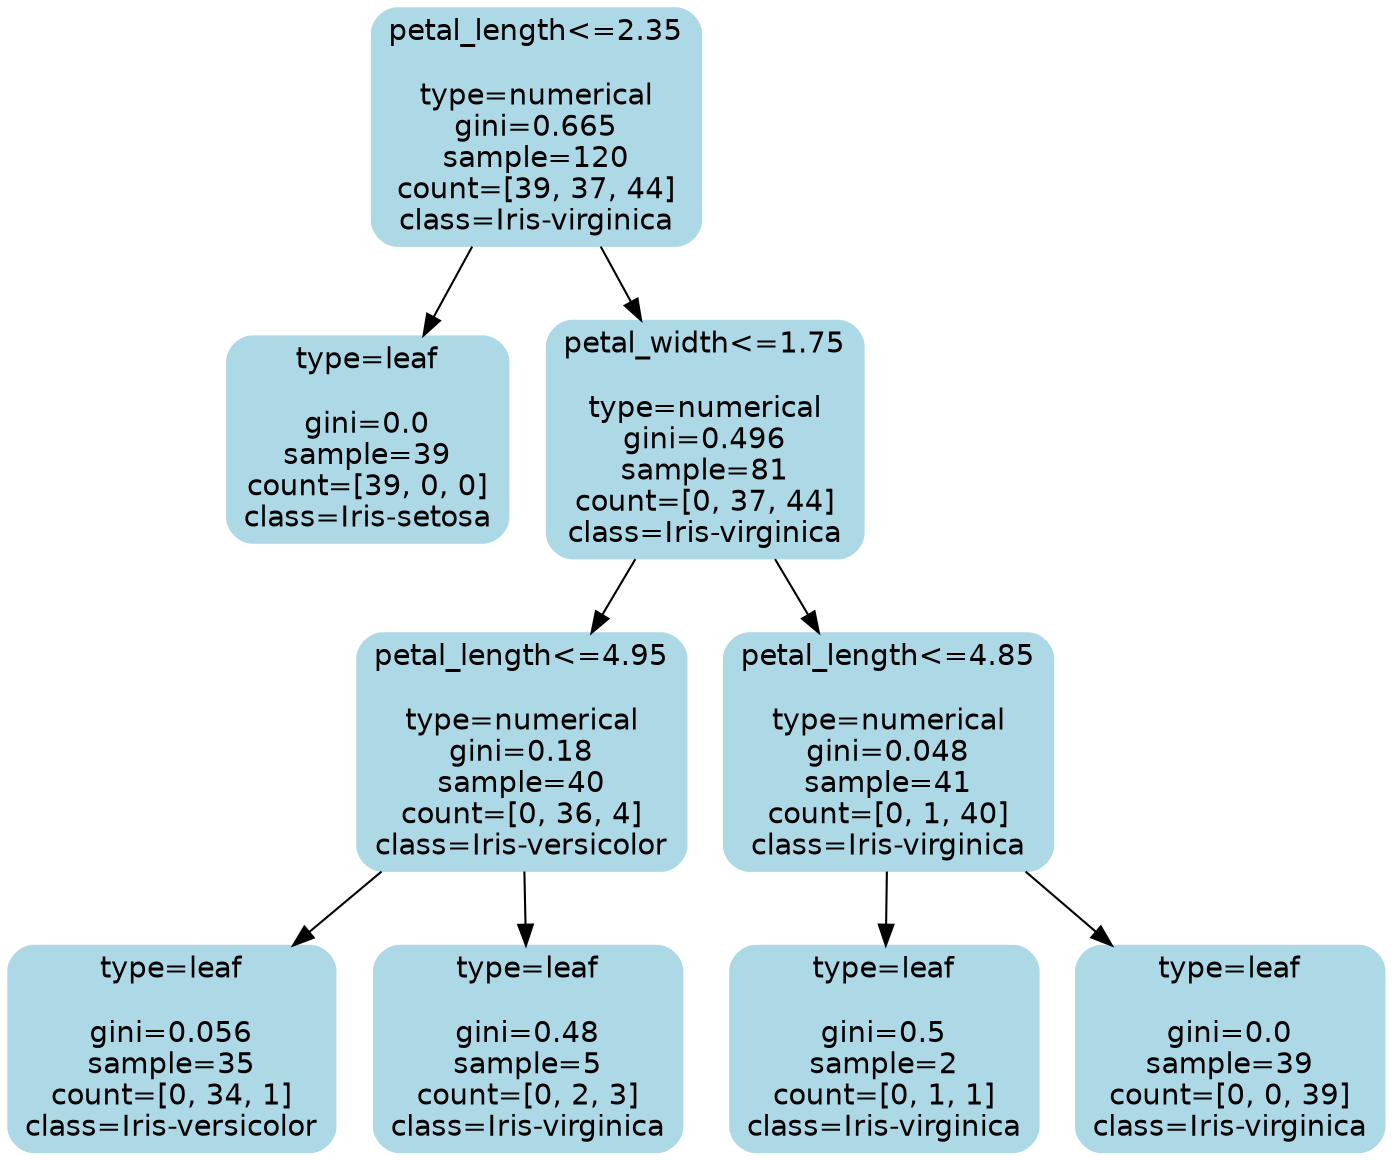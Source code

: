 // example
digraph {
	node [color=lightblue fontname=helvetica shape=box style="filled, rounded"]
	1 [label="petal_length<=2.35

type=numerical
gini=0.665
sample=120
count=[39, 37, 44]
class=Iris-virginica"]
	2 [label="type=leaf

gini=0.0
sample=39
count=[39, 0, 0]
class=Iris-setosa"]
	1 -> 2
	3 [label="petal_width<=1.75

type=numerical
gini=0.496
sample=81
count=[0, 37, 44]
class=Iris-virginica"]
	4 [label="petal_length<=4.95

type=numerical
gini=0.18
sample=40
count=[0, 36, 4]
class=Iris-versicolor"]
	5 [label="type=leaf

gini=0.056
sample=35
count=[0, 34, 1]
class=Iris-versicolor"]
	4 -> 5
	6 [label="type=leaf

gini=0.48
sample=5
count=[0, 2, 3]
class=Iris-virginica"]
	4 -> 6
	3 -> 4
	7 [label="petal_length<=4.85

type=numerical
gini=0.048
sample=41
count=[0, 1, 40]
class=Iris-virginica"]
	8 [label="type=leaf

gini=0.5
sample=2
count=[0, 1, 1]
class=Iris-virginica"]
	7 -> 8
	9 [label="type=leaf

gini=0.0
sample=39
count=[0, 0, 39]
class=Iris-virginica"]
	7 -> 9
	3 -> 7
	1 -> 3
}
